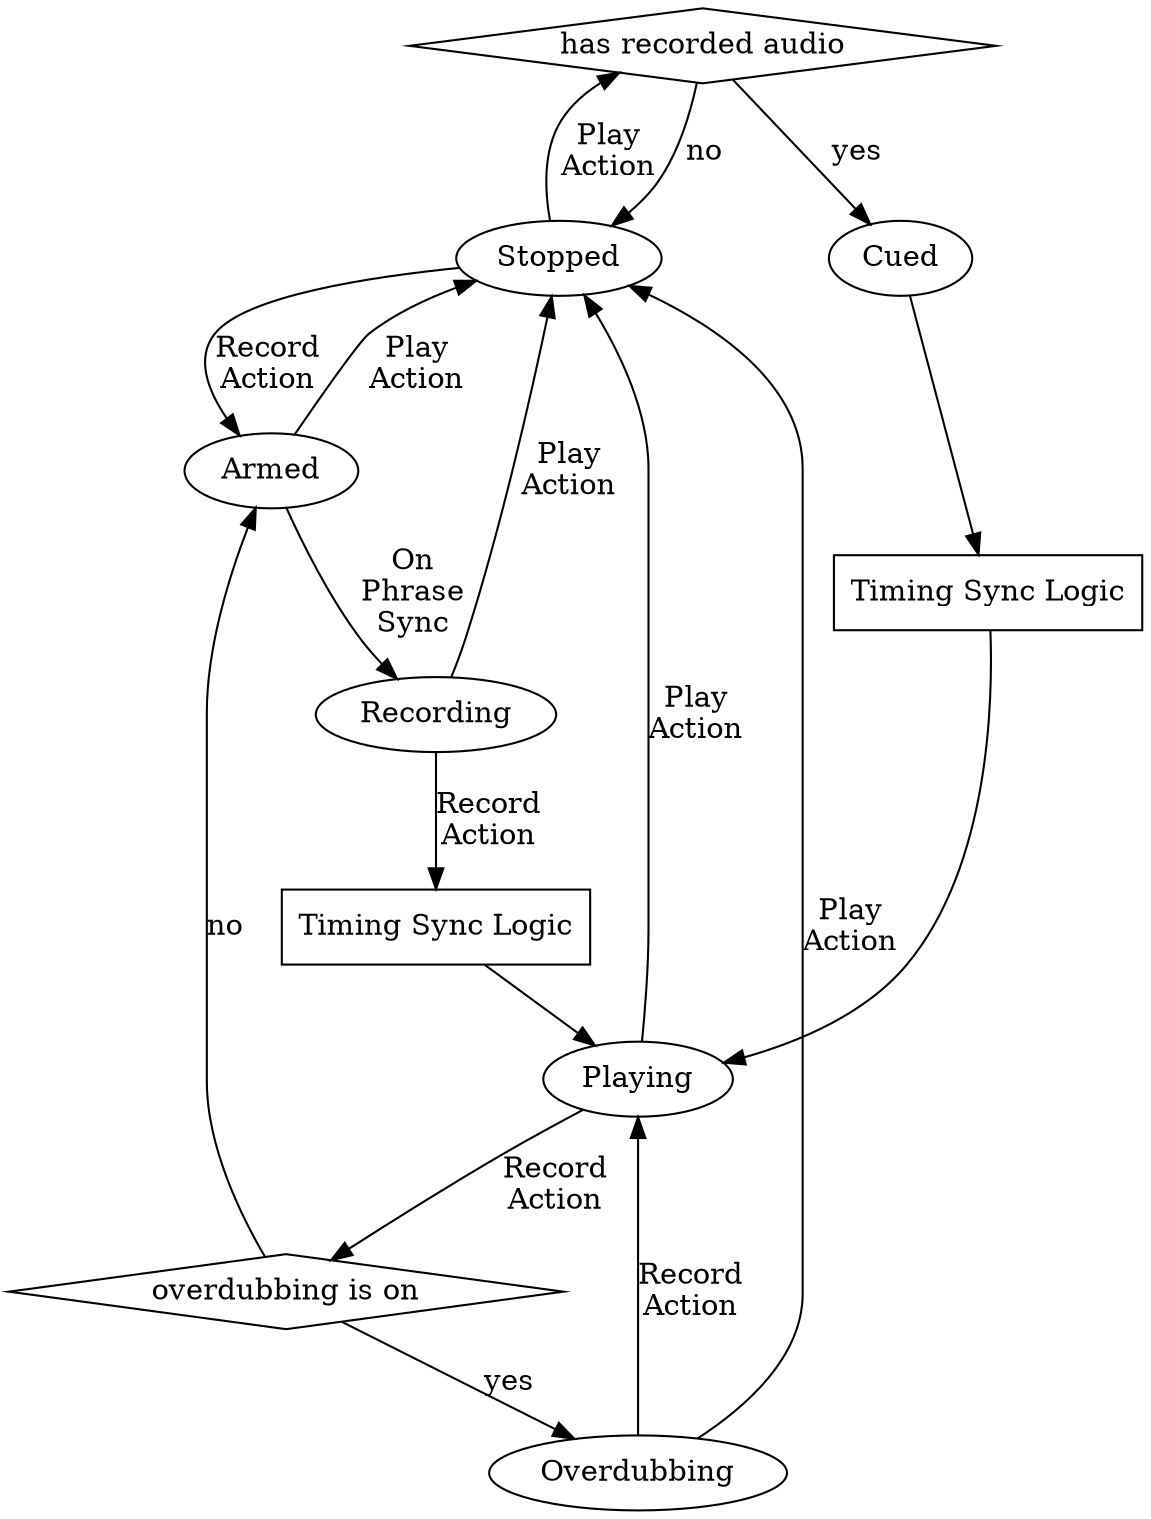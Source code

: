 digraph G {

  node [ shape="diamond" ];
  hasAudio [ label="has recorded audio" ];
  overdubActive [ label="overdubbing is on" ];

  node [ shape="box" ];
  recordSyncLogic [ label="Timing Sync Logic" ];
  playSyncLogic [ label="Timing Sync Logic" ];

  node [ shape="oval" ];
  Stopped -> Armed [ label="Record\nAction" ];
  Stopped -> hasAudio [ label="Play\nAction" ];
  hasAudio -> Stopped [ label="no" ];
  hasAudio -> Cued [ label="yes" ];

  Cued -> playSyncLogic;
  playSyncLogic -> Playing;

  Armed -> Stopped [ label="Play\nAction" ];
  Armed -> Recording [ label="On\nPhrase\nSync" ];

  Recording -> Stopped [ label="Play\nAction" ];
  Recording -> recordSyncLogic [ label="Record\nAction" ];
  recordSyncLogic -> Playing;

  Playing -> Stopped [ label="Play\nAction" ];
  Playing -> overdubActive [ label="Record\nAction" ];
  overdubActive -> Armed [ label="no" ];
  overdubActive -> Overdubbing [ label="yes" ];

  Overdubbing -> Stopped [ label="Play\nAction" ];
  Overdubbing -> Playing [ label="Record\nAction" ];

}
